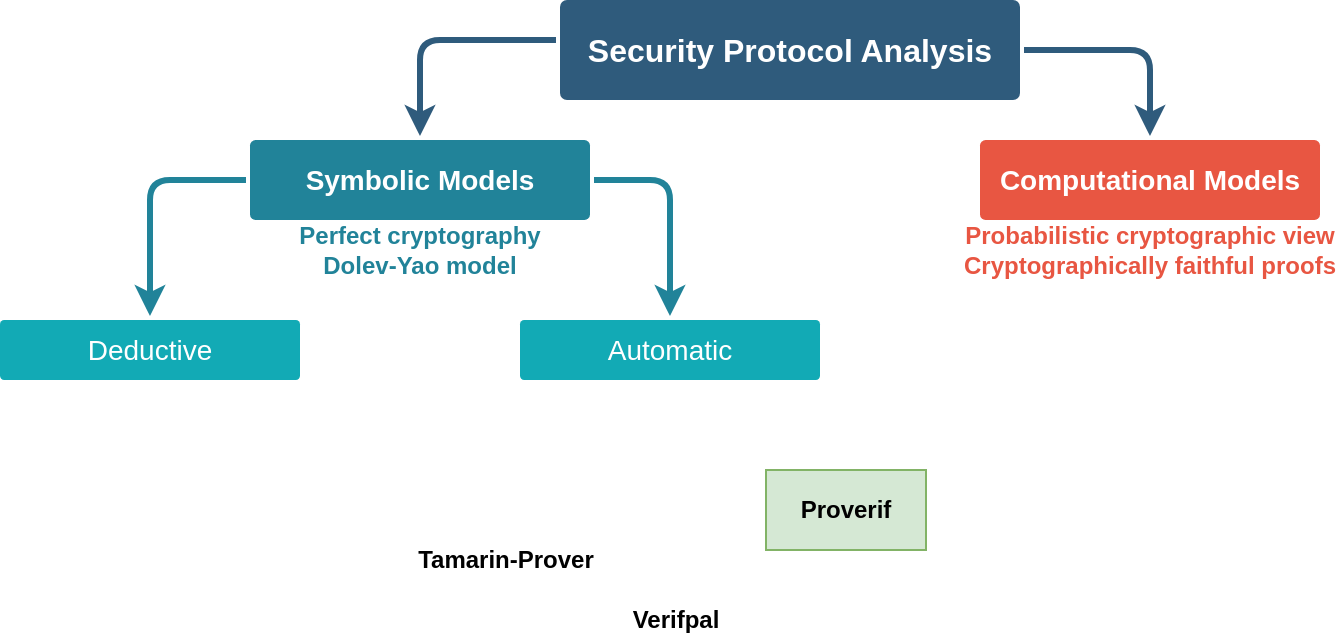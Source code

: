 <mxfile version="14.9.8" type="device"><diagram id="6a731a19-8d31-9384-78a2-239565b7b9f0" name="Page-1"><mxGraphModel dx="599" dy="316" grid="1" gridSize="10" guides="1" tooltips="1" connect="1" arrows="1" fold="1" page="1" pageScale="1" pageWidth="680" pageHeight="330" background="none" math="0" shadow="0"><root><mxCell id="0"/><mxCell id="1" parent="0"/><mxCell id="1746" value="" style="edgeStyle=none;rounded=1;jumpStyle=none;html=1;shadow=0;labelBackgroundColor=none;startArrow=none;startFill=0;endArrow=classic;endFill=1;jettySize=auto;orthogonalLoop=1;strokeColor=#2F5B7C;strokeWidth=3;fontFamily=Helvetica;fontSize=16;fontColor=#23445D;spacing=5;" parent="1" source="1749" target="1771" edge="1"><mxGeometry relative="1" as="geometry"><Array as="points"><mxPoint x="580" y="35"/></Array></mxGeometry></mxCell><mxCell id="1748" value="" style="edgeStyle=orthogonalEdgeStyle;rounded=1;jumpStyle=none;html=1;shadow=0;labelBackgroundColor=none;startArrow=none;startFill=0;endArrow=classic;endFill=1;jettySize=auto;orthogonalLoop=1;strokeColor=#2F5B7C;strokeWidth=3;fontFamily=Helvetica;fontSize=16;fontColor=#23445D;spacing=5;entryX=0.5;entryY=0;entryDx=0;entryDy=0;" parent="1" source="1749" target="1753" edge="1"><mxGeometry relative="1" as="geometry"><Array as="points"><mxPoint x="215" y="30"/></Array></mxGeometry></mxCell><mxCell id="1749" value="Security Protocol Analysis" style="rounded=1;whiteSpace=wrap;html=1;shadow=0;labelBackgroundColor=none;strokeColor=none;strokeWidth=3;fontFamily=Helvetica;fontSize=16;fontColor=#FFFFFF;align=center;fontStyle=1;spacing=5;arcSize=7;perimeterSpacing=2;fillColor=#2F5B7C;" parent="1" vertex="1"><mxGeometry x="285" y="10" width="230" height="50" as="geometry"/></mxCell><mxCell id="1751" value="" style="edgeStyle=none;rounded=1;jumpStyle=none;html=1;shadow=0;labelBackgroundColor=none;startArrow=none;startFill=0;jettySize=auto;orthogonalLoop=1;strokeWidth=3;fontFamily=Helvetica;fontSize=14;fontColor=#FFFFFF;spacing=5;fontStyle=1;fillColor=#b0e3e6;strokeColor=#218399;" parent="1" source="1753" target="1755" edge="1"><mxGeometry relative="1" as="geometry"><Array as="points"><mxPoint x="80" y="100"/></Array></mxGeometry></mxCell><mxCell id="1752" value="" style="edgeStyle=none;rounded=1;jumpStyle=none;html=1;shadow=0;labelBackgroundColor=none;startArrow=none;startFill=0;jettySize=auto;orthogonalLoop=1;strokeWidth=3;fontFamily=Helvetica;fontSize=14;fontColor=#FFFFFF;spacing=5;fontStyle=1;fillColor=#b0e3e6;strokeColor=#218399;" parent="1" source="1753" target="1754" edge="1"><mxGeometry relative="1" as="geometry"><Array as="points"><mxPoint x="340" y="100"/></Array></mxGeometry></mxCell><mxCell id="1753" value="Symbolic Models" style="rounded=1;whiteSpace=wrap;html=1;shadow=0;labelBackgroundColor=none;strokeColor=none;strokeWidth=3;fontFamily=Helvetica;fontSize=14;fontColor=#FFFFFF;align=center;spacing=5;fontStyle=1;arcSize=7;perimeterSpacing=2;fillColor=#218399;" parent="1" vertex="1"><mxGeometry x="130" y="80" width="170" height="40" as="geometry"/></mxCell><mxCell id="1754" value="Automatic" style="rounded=1;whiteSpace=wrap;html=1;shadow=0;labelBackgroundColor=none;strokeColor=none;strokeWidth=3;fontFamily=Helvetica;fontSize=14;fontColor=#FFFFFF;align=center;spacing=5;fontStyle=0;arcSize=7;perimeterSpacing=2;fillColor=#12AAB5;" parent="1" vertex="1"><mxGeometry x="265" y="170" width="150" height="30" as="geometry"/></mxCell><mxCell id="1755" value="Deductive" style="rounded=1;whiteSpace=wrap;html=1;shadow=0;labelBackgroundColor=none;strokeColor=none;strokeWidth=3;fontFamily=Helvetica;fontSize=14;fontColor=#FFFFFF;align=center;spacing=5;fontStyle=0;arcSize=7;perimeterSpacing=2;fillColor=#12AAB5;" parent="1" vertex="1"><mxGeometry x="5" y="170" width="150" height="30" as="geometry"/></mxCell><mxCell id="1771" value="Computational Models" style="rounded=1;whiteSpace=wrap;html=1;shadow=0;labelBackgroundColor=none;strokeColor=none;strokeWidth=3;fontFamily=Helvetica;fontSize=14;fontColor=#FFFFFF;align=center;spacing=5;fontStyle=1;arcSize=7;perimeterSpacing=2;fillColor=#E85642;" parent="1" vertex="1"><mxGeometry x="495" y="80" width="170" height="40" as="geometry"/></mxCell><mxCell id="F3JaZJ1KbiUL1GR39glD-1781" value="&lt;div&gt;Perfect cryptography&lt;/div&gt;&lt;div&gt;Dolev-Yao model&lt;/div&gt;" style="text;html=1;align=center;verticalAlign=middle;whiteSpace=wrap;rounded=0;fontStyle=1;fontColor=#218399;" parent="1" vertex="1"><mxGeometry x="125" y="120" width="180" height="30" as="geometry"/></mxCell><mxCell id="F3JaZJ1KbiUL1GR39glD-1783" value="&lt;div&gt;Probabilistic cryptographic view&lt;br&gt;&lt;/div&gt;&lt;div&gt;Cryptographically faithful proofs&lt;/div&gt;" style="text;html=1;strokeColor=none;fillColor=none;align=center;verticalAlign=middle;whiteSpace=wrap;rounded=0;fontStyle=1;fontColor=#E85642;" parent="1" vertex="1"><mxGeometry x="485" y="120" width="190" height="30" as="geometry"/></mxCell><mxCell id="OPaTxeV6Zxx7ipYJyaey-1778" value="&lt;div&gt;Proverif&lt;/div&gt;" style="html=1;whiteSpace=wrap;container=1;recursiveResize=0;collapsible=0;fontStyle=1;fillColor=#d5e8d4;strokeColor=#82b366;" parent="1" vertex="1"><mxGeometry x="388" y="245" width="80" height="40" as="geometry"/></mxCell><mxCell id="rQNTYWd2btDmuWD54URD-1774" value="" style="group" parent="1" vertex="1" connectable="0"><mxGeometry x="298" y="210" width="90" height="120" as="geometry"/></mxCell><mxCell id="rQNTYWd2btDmuWD54URD-1771" value="" style="shape=image;imageAspect=0;aspect=fixed;verticalLabelPosition=bottom;verticalAlign=top;image=https://verifpal.com/res/img/png/pose1.png;" parent="rQNTYWd2btDmuWD54URD-1774" vertex="1"><mxGeometry x="4.14" width="81.73" height="100" as="geometry"/></mxCell><mxCell id="rQNTYWd2btDmuWD54URD-1772" value="Verifpal" style="text;html=1;align=center;verticalAlign=middle;whiteSpace=wrap;rounded=0;fontStyle=1;" parent="rQNTYWd2btDmuWD54URD-1774" vertex="1"><mxGeometry y="100" width="90" height="20" as="geometry"/></mxCell><mxCell id="rQNTYWd2btDmuWD54URD-1775" value="" style="group" parent="1" vertex="1" connectable="0"><mxGeometry x="213" y="230" width="90" height="70" as="geometry"/></mxCell><mxCell id="F3JaZJ1KbiUL1GR39glD-1792" value="" style="shape=image;imageAspect=0;aspect=fixed;verticalLabelPosition=bottom;verticalAlign=top;rounded=0;fontColor=#000000;fillColor=#7ACFD6;gradientColor=#ffffff;html=1;image=https://tamarin-prover.github.io/favicon-256x256.png;" parent="rQNTYWd2btDmuWD54URD-1775" vertex="1"><mxGeometry x="20" width="50" height="50" as="geometry"/></mxCell><mxCell id="F3JaZJ1KbiUL1GR39glD-1794" value="Tamarin-Prover" style="text;html=1;align=center;verticalAlign=middle;whiteSpace=wrap;rounded=0;fontStyle=1;" parent="rQNTYWd2btDmuWD54URD-1775" vertex="1"><mxGeometry y="50" width="90" height="20" as="geometry"/></mxCell></root></mxGraphModel></diagram></mxfile>